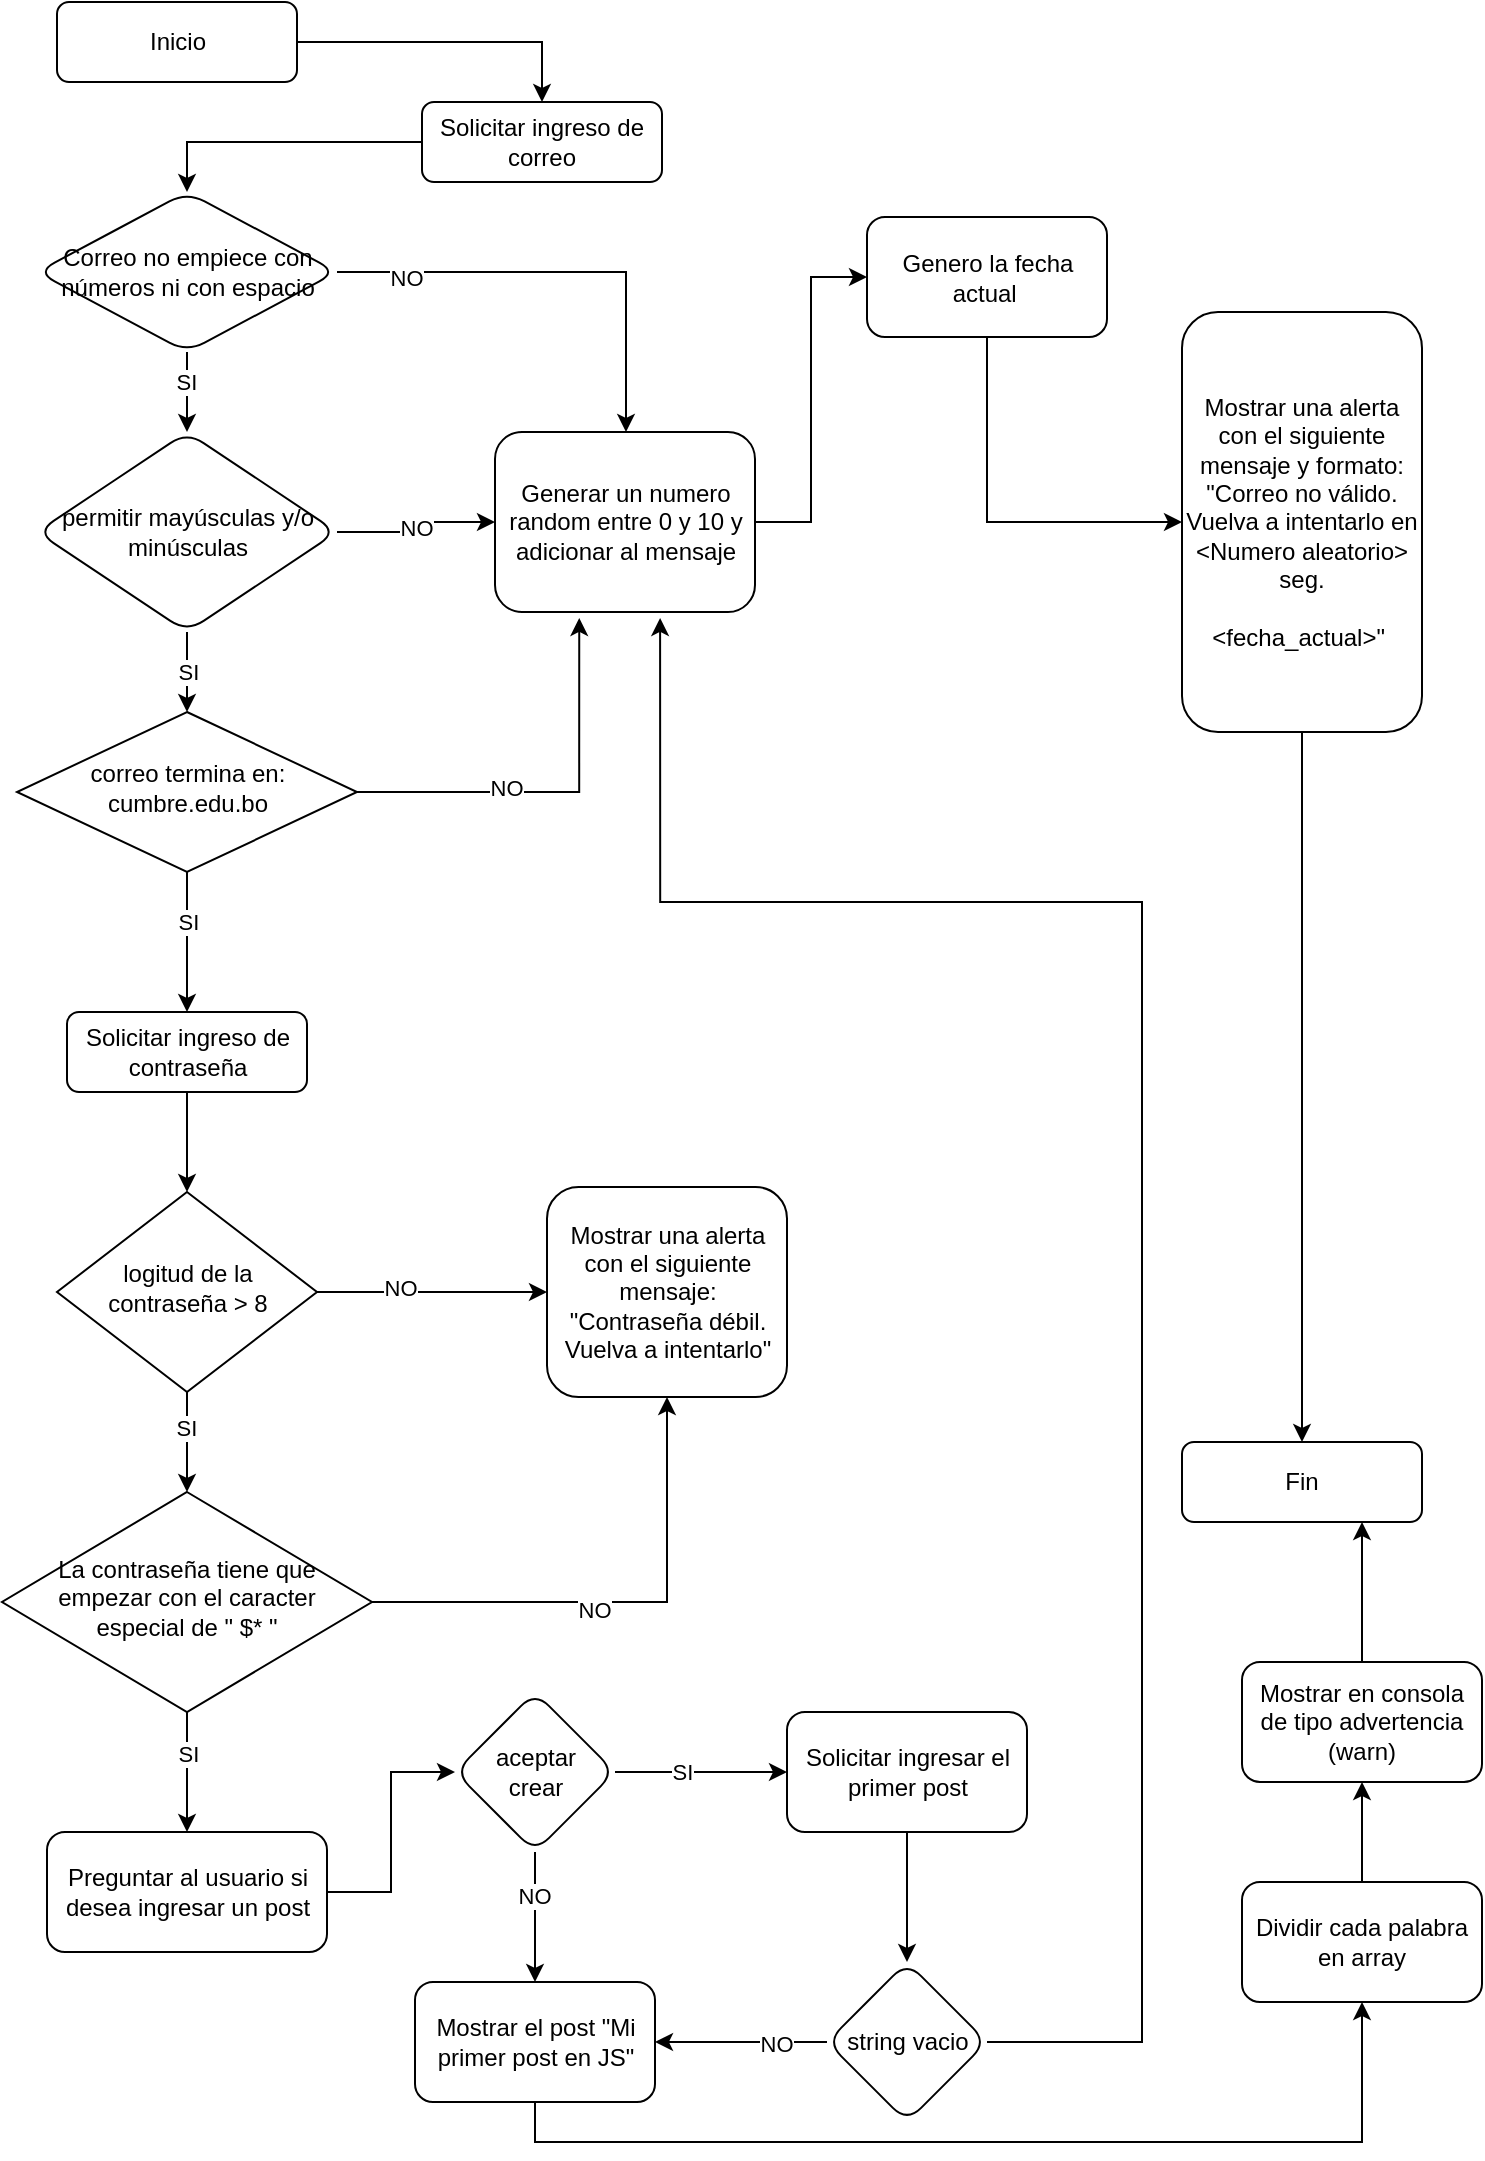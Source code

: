 <mxfile version="21.3.6" type="device">
  <diagram id="C5RBs43oDa-KdzZeNtuy" name="Page-1">
    <mxGraphModel dx="1260" dy="691" grid="1" gridSize="10" guides="1" tooltips="1" connect="1" arrows="1" fold="1" page="1" pageScale="1" pageWidth="827" pageHeight="1169" math="0" shadow="0">
      <root>
        <mxCell id="WIyWlLk6GJQsqaUBKTNV-0" />
        <mxCell id="WIyWlLk6GJQsqaUBKTNV-1" parent="WIyWlLk6GJQsqaUBKTNV-0" />
        <mxCell id="wTe5RUvgM1mQeI-E49Fl-53" value="" style="edgeStyle=orthogonalEdgeStyle;rounded=0;orthogonalLoop=1;jettySize=auto;html=1;" edge="1" parent="WIyWlLk6GJQsqaUBKTNV-1" source="WIyWlLk6GJQsqaUBKTNV-3" target="wTe5RUvgM1mQeI-E49Fl-52">
          <mxGeometry relative="1" as="geometry" />
        </mxCell>
        <mxCell id="WIyWlLk6GJQsqaUBKTNV-3" value="Solicitar ingreso de correo" style="rounded=1;whiteSpace=wrap;html=1;fontSize=12;glass=0;strokeWidth=1;shadow=0;" parent="WIyWlLk6GJQsqaUBKTNV-1" vertex="1">
          <mxGeometry x="240" y="80" width="120" height="40" as="geometry" />
        </mxCell>
        <mxCell id="wTe5RUvgM1mQeI-E49Fl-0" style="edgeStyle=orthogonalEdgeStyle;rounded=0;orthogonalLoop=1;jettySize=auto;html=1;entryX=0.5;entryY=0;entryDx=0;entryDy=0;" edge="1" parent="WIyWlLk6GJQsqaUBKTNV-1" source="WIyWlLk6GJQsqaUBKTNV-6" target="WIyWlLk6GJQsqaUBKTNV-12">
          <mxGeometry relative="1" as="geometry" />
        </mxCell>
        <mxCell id="wTe5RUvgM1mQeI-E49Fl-6" value="SI" style="edgeLabel;html=1;align=center;verticalAlign=middle;resizable=0;points=[];" vertex="1" connectable="0" parent="wTe5RUvgM1mQeI-E49Fl-0">
          <mxGeometry x="-0.293" relative="1" as="geometry">
            <mxPoint as="offset" />
          </mxGeometry>
        </mxCell>
        <mxCell id="wTe5RUvgM1mQeI-E49Fl-4" style="edgeStyle=orthogonalEdgeStyle;rounded=0;orthogonalLoop=1;jettySize=auto;html=1;entryX=0.324;entryY=1.033;entryDx=0;entryDy=0;entryPerimeter=0;" edge="1" parent="WIyWlLk6GJQsqaUBKTNV-1" source="WIyWlLk6GJQsqaUBKTNV-6" target="wTe5RUvgM1mQeI-E49Fl-58">
          <mxGeometry relative="1" as="geometry">
            <mxPoint x="342" y="335" as="targetPoint" />
            <Array as="points" />
          </mxGeometry>
        </mxCell>
        <mxCell id="wTe5RUvgM1mQeI-E49Fl-5" value="NO" style="edgeLabel;html=1;align=center;verticalAlign=middle;resizable=0;points=[];" vertex="1" connectable="0" parent="wTe5RUvgM1mQeI-E49Fl-4">
          <mxGeometry x="-0.255" y="2" relative="1" as="geometry">
            <mxPoint as="offset" />
          </mxGeometry>
        </mxCell>
        <mxCell id="WIyWlLk6GJQsqaUBKTNV-6" value="correo termina en: cumbre.edu.bo" style="rhombus;whiteSpace=wrap;html=1;shadow=0;fontFamily=Helvetica;fontSize=12;align=center;strokeWidth=1;spacing=6;spacingTop=-4;" parent="WIyWlLk6GJQsqaUBKTNV-1" vertex="1">
          <mxGeometry x="37.5" y="385" width="170" height="80" as="geometry" />
        </mxCell>
        <mxCell id="wTe5RUvgM1mQeI-E49Fl-2" style="edgeStyle=orthogonalEdgeStyle;rounded=0;orthogonalLoop=1;jettySize=auto;html=1;entryX=0;entryY=0.5;entryDx=0;entryDy=0;" edge="1" parent="WIyWlLk6GJQsqaUBKTNV-1" source="WIyWlLk6GJQsqaUBKTNV-10" target="wTe5RUvgM1mQeI-E49Fl-1">
          <mxGeometry relative="1" as="geometry" />
        </mxCell>
        <mxCell id="wTe5RUvgM1mQeI-E49Fl-3" value="NO" style="edgeLabel;html=1;align=center;verticalAlign=middle;resizable=0;points=[];" vertex="1" connectable="0" parent="wTe5RUvgM1mQeI-E49Fl-2">
          <mxGeometry x="-0.28" y="2" relative="1" as="geometry">
            <mxPoint as="offset" />
          </mxGeometry>
        </mxCell>
        <mxCell id="wTe5RUvgM1mQeI-E49Fl-14" value="" style="edgeStyle=orthogonalEdgeStyle;rounded=0;orthogonalLoop=1;jettySize=auto;html=1;" edge="1" parent="WIyWlLk6GJQsqaUBKTNV-1" source="WIyWlLk6GJQsqaUBKTNV-10" target="wTe5RUvgM1mQeI-E49Fl-13">
          <mxGeometry relative="1" as="geometry" />
        </mxCell>
        <mxCell id="wTe5RUvgM1mQeI-E49Fl-15" value="SI" style="edgeLabel;html=1;align=center;verticalAlign=middle;resizable=0;points=[];" vertex="1" connectable="0" parent="wTe5RUvgM1mQeI-E49Fl-14">
          <mxGeometry x="-0.276" y="-1" relative="1" as="geometry">
            <mxPoint as="offset" />
          </mxGeometry>
        </mxCell>
        <mxCell id="WIyWlLk6GJQsqaUBKTNV-10" value="logitud de la contraseña &amp;gt; 8" style="rhombus;whiteSpace=wrap;html=1;shadow=0;fontFamily=Helvetica;fontSize=12;align=center;strokeWidth=1;spacing=6;spacingTop=-4;" parent="WIyWlLk6GJQsqaUBKTNV-1" vertex="1">
          <mxGeometry x="57.5" y="625" width="130" height="100" as="geometry" />
        </mxCell>
        <mxCell id="wTe5RUvgM1mQeI-E49Fl-7" style="edgeStyle=orthogonalEdgeStyle;rounded=0;orthogonalLoop=1;jettySize=auto;html=1;entryX=0.5;entryY=0;entryDx=0;entryDy=0;" edge="1" parent="WIyWlLk6GJQsqaUBKTNV-1" source="WIyWlLk6GJQsqaUBKTNV-12" target="WIyWlLk6GJQsqaUBKTNV-10">
          <mxGeometry relative="1" as="geometry" />
        </mxCell>
        <mxCell id="WIyWlLk6GJQsqaUBKTNV-12" value="Solicitar ingreso de contraseña" style="rounded=1;whiteSpace=wrap;html=1;fontSize=12;glass=0;strokeWidth=1;shadow=0;" parent="WIyWlLk6GJQsqaUBKTNV-1" vertex="1">
          <mxGeometry x="62.5" y="535" width="120" height="40" as="geometry" />
        </mxCell>
        <mxCell id="wTe5RUvgM1mQeI-E49Fl-1" value="Mostrar una alerta con el siguiente mensaje: &quot;Contraseña débil. Vuelva a intentarlo&quot;" style="rounded=1;whiteSpace=wrap;html=1;fontSize=12;glass=0;strokeWidth=1;shadow=0;" vertex="1" parent="WIyWlLk6GJQsqaUBKTNV-1">
          <mxGeometry x="302.5" y="622.5" width="120" height="105" as="geometry" />
        </mxCell>
        <mxCell id="wTe5RUvgM1mQeI-E49Fl-16" style="edgeStyle=orthogonalEdgeStyle;rounded=0;orthogonalLoop=1;jettySize=auto;html=1;entryX=0.5;entryY=1;entryDx=0;entryDy=0;" edge="1" parent="WIyWlLk6GJQsqaUBKTNV-1" source="wTe5RUvgM1mQeI-E49Fl-13" target="wTe5RUvgM1mQeI-E49Fl-1">
          <mxGeometry relative="1" as="geometry" />
        </mxCell>
        <mxCell id="wTe5RUvgM1mQeI-E49Fl-22" value="NO" style="edgeLabel;html=1;align=center;verticalAlign=middle;resizable=0;points=[];" vertex="1" connectable="0" parent="wTe5RUvgM1mQeI-E49Fl-16">
          <mxGeometry x="-0.116" y="-4" relative="1" as="geometry">
            <mxPoint as="offset" />
          </mxGeometry>
        </mxCell>
        <mxCell id="wTe5RUvgM1mQeI-E49Fl-21" style="edgeStyle=orthogonalEdgeStyle;rounded=0;orthogonalLoop=1;jettySize=auto;html=1;entryX=0.5;entryY=0;entryDx=0;entryDy=0;" edge="1" parent="WIyWlLk6GJQsqaUBKTNV-1" source="wTe5RUvgM1mQeI-E49Fl-13" target="wTe5RUvgM1mQeI-E49Fl-20">
          <mxGeometry relative="1" as="geometry">
            <Array as="points">
              <mxPoint x="122.5" y="905" />
              <mxPoint x="122.5" y="905" />
            </Array>
          </mxGeometry>
        </mxCell>
        <mxCell id="wTe5RUvgM1mQeI-E49Fl-23" value="SI" style="edgeLabel;html=1;align=center;verticalAlign=middle;resizable=0;points=[];" vertex="1" connectable="0" parent="wTe5RUvgM1mQeI-E49Fl-21">
          <mxGeometry x="-0.3" relative="1" as="geometry">
            <mxPoint as="offset" />
          </mxGeometry>
        </mxCell>
        <mxCell id="wTe5RUvgM1mQeI-E49Fl-13" value="La contraseña tiene que empezar con el caracter especial de &quot; $* &quot;" style="rhombus;whiteSpace=wrap;html=1;shadow=0;fontFamily=Helvetica;fontSize=12;align=center;strokeWidth=1;spacing=6;spacingTop=-4;" vertex="1" parent="WIyWlLk6GJQsqaUBKTNV-1">
          <mxGeometry x="30" y="775" width="185" height="110" as="geometry" />
        </mxCell>
        <mxCell id="wTe5RUvgM1mQeI-E49Fl-65" style="edgeStyle=orthogonalEdgeStyle;rounded=0;orthogonalLoop=1;jettySize=auto;html=1;entryX=0;entryY=0.5;entryDx=0;entryDy=0;exitX=0.5;exitY=1;exitDx=0;exitDy=0;" edge="1" parent="WIyWlLk6GJQsqaUBKTNV-1" source="wTe5RUvgM1mQeI-E49Fl-17" target="wTe5RUvgM1mQeI-E49Fl-60">
          <mxGeometry relative="1" as="geometry" />
        </mxCell>
        <mxCell id="wTe5RUvgM1mQeI-E49Fl-17" value="Genero la fecha actual&amp;nbsp;" style="rounded=1;whiteSpace=wrap;html=1;" vertex="1" parent="WIyWlLk6GJQsqaUBKTNV-1">
          <mxGeometry x="462.5" y="137.5" width="120" height="60" as="geometry" />
        </mxCell>
        <mxCell id="wTe5RUvgM1mQeI-E49Fl-27" value="" style="edgeStyle=orthogonalEdgeStyle;rounded=0;orthogonalLoop=1;jettySize=auto;html=1;" edge="1" parent="WIyWlLk6GJQsqaUBKTNV-1" source="wTe5RUvgM1mQeI-E49Fl-20" target="wTe5RUvgM1mQeI-E49Fl-26">
          <mxGeometry relative="1" as="geometry" />
        </mxCell>
        <mxCell id="wTe5RUvgM1mQeI-E49Fl-20" value="Preguntar al usuario si desea ingresar un post" style="rounded=1;whiteSpace=wrap;html=1;" vertex="1" parent="WIyWlLk6GJQsqaUBKTNV-1">
          <mxGeometry x="52.5" y="945" width="140" height="60" as="geometry" />
        </mxCell>
        <mxCell id="wTe5RUvgM1mQeI-E49Fl-29" value="" style="edgeStyle=orthogonalEdgeStyle;rounded=0;orthogonalLoop=1;jettySize=auto;html=1;" edge="1" parent="WIyWlLk6GJQsqaUBKTNV-1" source="wTe5RUvgM1mQeI-E49Fl-26" target="wTe5RUvgM1mQeI-E49Fl-28">
          <mxGeometry relative="1" as="geometry" />
        </mxCell>
        <mxCell id="wTe5RUvgM1mQeI-E49Fl-32" value="SI" style="edgeLabel;html=1;align=center;verticalAlign=middle;resizable=0;points=[];" vertex="1" connectable="0" parent="wTe5RUvgM1mQeI-E49Fl-29">
          <mxGeometry x="-0.237" relative="1" as="geometry">
            <mxPoint as="offset" />
          </mxGeometry>
        </mxCell>
        <mxCell id="wTe5RUvgM1mQeI-E49Fl-31" value="" style="edgeStyle=orthogonalEdgeStyle;rounded=0;orthogonalLoop=1;jettySize=auto;html=1;" edge="1" parent="WIyWlLk6GJQsqaUBKTNV-1" source="wTe5RUvgM1mQeI-E49Fl-26" target="wTe5RUvgM1mQeI-E49Fl-30">
          <mxGeometry relative="1" as="geometry" />
        </mxCell>
        <mxCell id="wTe5RUvgM1mQeI-E49Fl-33" value="NO" style="edgeLabel;html=1;align=center;verticalAlign=middle;resizable=0;points=[];" vertex="1" connectable="0" parent="wTe5RUvgM1mQeI-E49Fl-31">
          <mxGeometry x="-0.317" y="-1" relative="1" as="geometry">
            <mxPoint as="offset" />
          </mxGeometry>
        </mxCell>
        <mxCell id="wTe5RUvgM1mQeI-E49Fl-26" value="aceptar &lt;br&gt;crear" style="rhombus;whiteSpace=wrap;html=1;rounded=1;" vertex="1" parent="WIyWlLk6GJQsqaUBKTNV-1">
          <mxGeometry x="256.5" y="875" width="80" height="80" as="geometry" />
        </mxCell>
        <mxCell id="wTe5RUvgM1mQeI-E49Fl-43" value="" style="edgeStyle=orthogonalEdgeStyle;rounded=0;orthogonalLoop=1;jettySize=auto;html=1;" edge="1" parent="WIyWlLk6GJQsqaUBKTNV-1" source="wTe5RUvgM1mQeI-E49Fl-28" target="wTe5RUvgM1mQeI-E49Fl-42">
          <mxGeometry relative="1" as="geometry" />
        </mxCell>
        <mxCell id="wTe5RUvgM1mQeI-E49Fl-28" value="Solicitar ingresar el primer post" style="whiteSpace=wrap;html=1;rounded=1;" vertex="1" parent="WIyWlLk6GJQsqaUBKTNV-1">
          <mxGeometry x="422.5" y="885" width="120" height="60" as="geometry" />
        </mxCell>
        <mxCell id="wTe5RUvgM1mQeI-E49Fl-68" style="edgeStyle=orthogonalEdgeStyle;rounded=0;orthogonalLoop=1;jettySize=auto;html=1;entryX=0.5;entryY=1;entryDx=0;entryDy=0;exitX=0.5;exitY=1;exitDx=0;exitDy=0;" edge="1" parent="WIyWlLk6GJQsqaUBKTNV-1" source="wTe5RUvgM1mQeI-E49Fl-30" target="wTe5RUvgM1mQeI-E49Fl-67">
          <mxGeometry relative="1" as="geometry" />
        </mxCell>
        <mxCell id="wTe5RUvgM1mQeI-E49Fl-30" value="Mostrar el post &quot;Mi primer post en JS&quot;" style="whiteSpace=wrap;html=1;rounded=1;" vertex="1" parent="WIyWlLk6GJQsqaUBKTNV-1">
          <mxGeometry x="236.5" y="1020" width="120" height="60" as="geometry" />
        </mxCell>
        <mxCell id="wTe5RUvgM1mQeI-E49Fl-37" value="NO" style="edgeStyle=orthogonalEdgeStyle;rounded=0;orthogonalLoop=1;jettySize=auto;html=1;entryX=0;entryY=0.5;entryDx=0;entryDy=0;" edge="1" parent="WIyWlLk6GJQsqaUBKTNV-1" source="wTe5RUvgM1mQeI-E49Fl-35" target="wTe5RUvgM1mQeI-E49Fl-58">
          <mxGeometry relative="1" as="geometry">
            <mxPoint x="352.5" y="372.5" as="targetPoint" />
          </mxGeometry>
        </mxCell>
        <mxCell id="wTe5RUvgM1mQeI-E49Fl-38" value="SI" style="edgeStyle=orthogonalEdgeStyle;rounded=0;orthogonalLoop=1;jettySize=auto;html=1;entryX=0.5;entryY=0;entryDx=0;entryDy=0;" edge="1" parent="WIyWlLk6GJQsqaUBKTNV-1" source="wTe5RUvgM1mQeI-E49Fl-35" target="WIyWlLk6GJQsqaUBKTNV-6">
          <mxGeometry relative="1" as="geometry" />
        </mxCell>
        <mxCell id="wTe5RUvgM1mQeI-E49Fl-35" value="permitir mayúsculas y/o minúsculas" style="rhombus;whiteSpace=wrap;html=1;rounded=1;glass=0;strokeWidth=1;shadow=0;" vertex="1" parent="WIyWlLk6GJQsqaUBKTNV-1">
          <mxGeometry x="47.5" y="245" width="150" height="100" as="geometry" />
        </mxCell>
        <mxCell id="wTe5RUvgM1mQeI-E49Fl-47" style="edgeStyle=orthogonalEdgeStyle;rounded=0;orthogonalLoop=1;jettySize=auto;html=1;entryX=1;entryY=0.5;entryDx=0;entryDy=0;" edge="1" parent="WIyWlLk6GJQsqaUBKTNV-1" source="wTe5RUvgM1mQeI-E49Fl-42" target="wTe5RUvgM1mQeI-E49Fl-30">
          <mxGeometry relative="1" as="geometry" />
        </mxCell>
        <mxCell id="wTe5RUvgM1mQeI-E49Fl-49" value="NO" style="edgeLabel;html=1;align=center;verticalAlign=middle;resizable=0;points=[];" vertex="1" connectable="0" parent="wTe5RUvgM1mQeI-E49Fl-47">
          <mxGeometry x="-0.408" y="1" relative="1" as="geometry">
            <mxPoint as="offset" />
          </mxGeometry>
        </mxCell>
        <mxCell id="wTe5RUvgM1mQeI-E49Fl-66" style="edgeStyle=orthogonalEdgeStyle;rounded=0;orthogonalLoop=1;jettySize=auto;html=1;entryX=0.635;entryY=1.033;entryDx=0;entryDy=0;entryPerimeter=0;exitX=1;exitY=0.5;exitDx=0;exitDy=0;" edge="1" parent="WIyWlLk6GJQsqaUBKTNV-1" source="wTe5RUvgM1mQeI-E49Fl-42" target="wTe5RUvgM1mQeI-E49Fl-58">
          <mxGeometry relative="1" as="geometry">
            <Array as="points">
              <mxPoint x="600" y="1050" />
              <mxPoint x="600" y="480" />
              <mxPoint x="359" y="480" />
            </Array>
          </mxGeometry>
        </mxCell>
        <mxCell id="wTe5RUvgM1mQeI-E49Fl-42" value="string vacio" style="rhombus;whiteSpace=wrap;html=1;rounded=1;" vertex="1" parent="WIyWlLk6GJQsqaUBKTNV-1">
          <mxGeometry x="442.5" y="1010" width="80" height="80" as="geometry" />
        </mxCell>
        <mxCell id="wTe5RUvgM1mQeI-E49Fl-54" style="edgeStyle=orthogonalEdgeStyle;rounded=0;orthogonalLoop=1;jettySize=auto;html=1;entryX=0.5;entryY=0;entryDx=0;entryDy=0;" edge="1" parent="WIyWlLk6GJQsqaUBKTNV-1" source="wTe5RUvgM1mQeI-E49Fl-52" target="wTe5RUvgM1mQeI-E49Fl-35">
          <mxGeometry relative="1" as="geometry" />
        </mxCell>
        <mxCell id="wTe5RUvgM1mQeI-E49Fl-57" value="SI" style="edgeLabel;html=1;align=center;verticalAlign=middle;resizable=0;points=[];" vertex="1" connectable="0" parent="wTe5RUvgM1mQeI-E49Fl-54">
          <mxGeometry x="-0.238" y="-1" relative="1" as="geometry">
            <mxPoint as="offset" />
          </mxGeometry>
        </mxCell>
        <mxCell id="wTe5RUvgM1mQeI-E49Fl-55" style="edgeStyle=orthogonalEdgeStyle;rounded=0;orthogonalLoop=1;jettySize=auto;html=1;entryX=0.5;entryY=0;entryDx=0;entryDy=0;" edge="1" parent="WIyWlLk6GJQsqaUBKTNV-1" source="wTe5RUvgM1mQeI-E49Fl-52" target="wTe5RUvgM1mQeI-E49Fl-58">
          <mxGeometry relative="1" as="geometry">
            <mxPoint x="382.5" y="365" as="targetPoint" />
            <Array as="points">
              <mxPoint x="342" y="165" />
              <mxPoint x="342" y="245" />
            </Array>
          </mxGeometry>
        </mxCell>
        <mxCell id="wTe5RUvgM1mQeI-E49Fl-56" value="NO" style="edgeLabel;html=1;align=center;verticalAlign=middle;resizable=0;points=[];" vertex="1" connectable="0" parent="wTe5RUvgM1mQeI-E49Fl-55">
          <mxGeometry x="-0.699" y="-3" relative="1" as="geometry">
            <mxPoint as="offset" />
          </mxGeometry>
        </mxCell>
        <mxCell id="wTe5RUvgM1mQeI-E49Fl-52" value="Correo no empiece con números ni con espacio" style="rhombus;whiteSpace=wrap;html=1;rounded=1;glass=0;strokeWidth=1;shadow=0;" vertex="1" parent="WIyWlLk6GJQsqaUBKTNV-1">
          <mxGeometry x="47.5" y="125" width="150" height="80" as="geometry" />
        </mxCell>
        <mxCell id="wTe5RUvgM1mQeI-E49Fl-64" style="edgeStyle=orthogonalEdgeStyle;rounded=0;orthogonalLoop=1;jettySize=auto;html=1;entryX=0;entryY=0.5;entryDx=0;entryDy=0;" edge="1" parent="WIyWlLk6GJQsqaUBKTNV-1" source="wTe5RUvgM1mQeI-E49Fl-58" target="wTe5RUvgM1mQeI-E49Fl-17">
          <mxGeometry relative="1" as="geometry" />
        </mxCell>
        <mxCell id="wTe5RUvgM1mQeI-E49Fl-58" value="Generar un numero random entre 0 y 10 y adicionar al mensaje" style="rounded=1;whiteSpace=wrap;html=1;" vertex="1" parent="WIyWlLk6GJQsqaUBKTNV-1">
          <mxGeometry x="276.5" y="245" width="130" height="90" as="geometry" />
        </mxCell>
        <mxCell id="wTe5RUvgM1mQeI-E49Fl-75" style="edgeStyle=orthogonalEdgeStyle;rounded=0;orthogonalLoop=1;jettySize=auto;html=1;entryX=0.5;entryY=0;entryDx=0;entryDy=0;" edge="1" parent="WIyWlLk6GJQsqaUBKTNV-1" source="wTe5RUvgM1mQeI-E49Fl-60" target="wTe5RUvgM1mQeI-E49Fl-74">
          <mxGeometry relative="1" as="geometry" />
        </mxCell>
        <mxCell id="wTe5RUvgM1mQeI-E49Fl-60" value="Mostrar una alerta con el siguiente mensaje y formato: &quot;Correo no válido. Vuelva a intentarlo en &amp;lt;Numero aleatorio&amp;gt; seg.&lt;br&gt;&lt;br&gt;&amp;lt;fecha_actual&amp;gt;&quot;&amp;nbsp;" style="rounded=1;whiteSpace=wrap;html=1;fontSize=12;glass=0;strokeWidth=1;shadow=0;" vertex="1" parent="WIyWlLk6GJQsqaUBKTNV-1">
          <mxGeometry x="620" y="185" width="120" height="210" as="geometry" />
        </mxCell>
        <mxCell id="wTe5RUvgM1mQeI-E49Fl-70" style="edgeStyle=orthogonalEdgeStyle;rounded=0;orthogonalLoop=1;jettySize=auto;html=1;entryX=0.5;entryY=1;entryDx=0;entryDy=0;" edge="1" parent="WIyWlLk6GJQsqaUBKTNV-1" source="wTe5RUvgM1mQeI-E49Fl-67" target="wTe5RUvgM1mQeI-E49Fl-69">
          <mxGeometry relative="1" as="geometry" />
        </mxCell>
        <mxCell id="wTe5RUvgM1mQeI-E49Fl-67" value="Dividir cada palabra en array" style="whiteSpace=wrap;html=1;rounded=1;" vertex="1" parent="WIyWlLk6GJQsqaUBKTNV-1">
          <mxGeometry x="650" y="970" width="120" height="60" as="geometry" />
        </mxCell>
        <mxCell id="wTe5RUvgM1mQeI-E49Fl-76" style="edgeStyle=orthogonalEdgeStyle;rounded=0;orthogonalLoop=1;jettySize=auto;html=1;entryX=0.75;entryY=1;entryDx=0;entryDy=0;" edge="1" parent="WIyWlLk6GJQsqaUBKTNV-1" source="wTe5RUvgM1mQeI-E49Fl-69" target="wTe5RUvgM1mQeI-E49Fl-74">
          <mxGeometry relative="1" as="geometry" />
        </mxCell>
        <mxCell id="wTe5RUvgM1mQeI-E49Fl-69" value="Mostrar en consola de tipo advertencia (warn)" style="whiteSpace=wrap;html=1;rounded=1;" vertex="1" parent="WIyWlLk6GJQsqaUBKTNV-1">
          <mxGeometry x="650" y="860" width="120" height="60" as="geometry" />
        </mxCell>
        <mxCell id="wTe5RUvgM1mQeI-E49Fl-73" style="edgeStyle=orthogonalEdgeStyle;rounded=0;orthogonalLoop=1;jettySize=auto;html=1;entryX=0.5;entryY=0;entryDx=0;entryDy=0;" edge="1" parent="WIyWlLk6GJQsqaUBKTNV-1" source="wTe5RUvgM1mQeI-E49Fl-71" target="WIyWlLk6GJQsqaUBKTNV-3">
          <mxGeometry relative="1" as="geometry" />
        </mxCell>
        <mxCell id="wTe5RUvgM1mQeI-E49Fl-71" value="Inicio" style="rounded=1;whiteSpace=wrap;html=1;fontSize=12;glass=0;strokeWidth=1;shadow=0;" vertex="1" parent="WIyWlLk6GJQsqaUBKTNV-1">
          <mxGeometry x="57.5" y="30" width="120" height="40" as="geometry" />
        </mxCell>
        <mxCell id="wTe5RUvgM1mQeI-E49Fl-74" value="Fin" style="rounded=1;whiteSpace=wrap;html=1;fontSize=12;glass=0;strokeWidth=1;shadow=0;" vertex="1" parent="WIyWlLk6GJQsqaUBKTNV-1">
          <mxGeometry x="620" y="750" width="120" height="40" as="geometry" />
        </mxCell>
      </root>
    </mxGraphModel>
  </diagram>
</mxfile>
